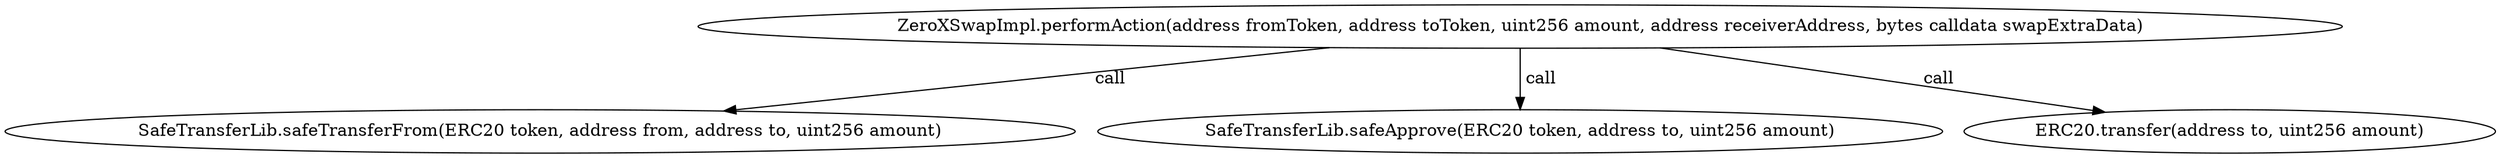 digraph "" {
	graph [bb="0,0,1727.4,124.8"];
	node [label="\N"];
	"ZeroXSwapImpl.performAction(address fromToken, address toToken, uint256 amount, address receiverAddress, bytes calldata swapExtraData)"	 [height=0.5,
		pos="1050,106.8",
		width=15.807];
	"SafeTransferLib.safeTransferFrom(ERC20 token, address from, address to, uint256 amount)"	 [height=0.5,
		pos="369.03,18",
		width=10.251];
	"ZeroXSwapImpl.performAction(address fromToken, address toToken, uint256 amount, address receiverAddress, bytes calldata swapExtraData)" -> "SafeTransferLib.safeTransferFrom(ERC20 token, address from, address to, uint256 amount)" [key=call,
	label=" call",
	lp="782.88,62.4",
	pos="e,498.38,34.868 915.48,89.256 797.76,73.905 627.42,51.693 508.3,36.161"];
"SafeTransferLib.safeApprove(ERC20 token, address to, uint256 amount)" [height=0.5,
	pos="1050,18",
	width=8.1727];
"ZeroXSwapImpl.performAction(address fromToken, address toToken, uint256 amount, address receiverAddress, bytes calldata swapExtraData)" -> "SafeTransferLib.safeApprove(ERC20 token, address to, uint256 amount)" [key=call,
label=" call",
lp="1061.9,62.4",
pos="e,1050,36.072 1050,88.401 1050,76.295 1050,60.208 1050,46.467"];
"ERC20.transfer(address to, uint256 amount)" [height=0.5,
pos="1545,18",
width=5.0668];
"ZeroXSwapImpl.performAction(address fromToken, address toToken, uint256 amount, address receiverAddress, bytes calldata swapExtraData)" -> "ERC20.transfer(address to, uint256 amount)" [key=call,
label=" call",
lp="1353.9,62.4",
pos="e,1457,33.791 1149,89.043 1235.6,73.513 1360.6,51.08 1446.9,35.597"];
}
